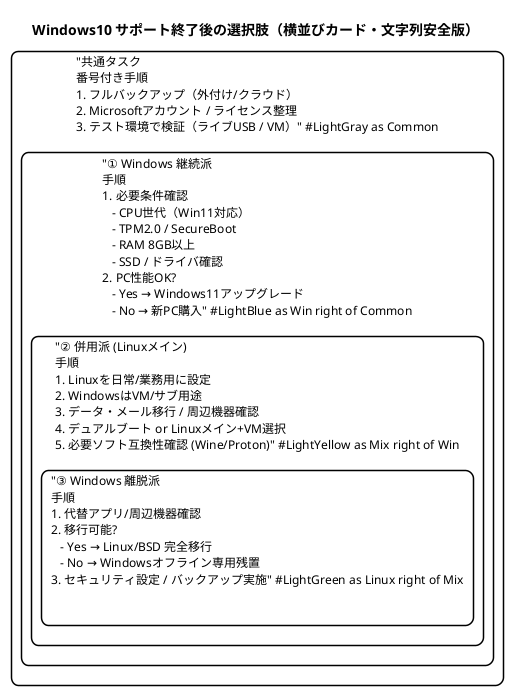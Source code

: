@startuml
title Windows10 サポート終了後の選択肢（横並びカード・文字列安全版）

skinparam rectangle {
  RoundCorner 15
  Padding 15
  BorderColor Black
  FontSize 12
}

' ===== 共通タスク =====
rectangle "共通タスク\n番号付き手順\n1. フルバックアップ（外付け/クラウド）\n2. Microsoftアカウント / ライセンス整理\n3. テスト環境で検証（ライブUSB / VM）" #LightGray as Common

' ===== 横並びの選択肢カード =====
rectangle "① Windows 継続派\n手順\n1. 必要条件確認\n   - CPU世代（Win11対応）\n   - TPM2.0 / SecureBoot\n   - RAM 8GB以上\n   - SSD / ドライバ確認\n2. PC性能OK?\n   - Yes → Windows11アップグレード\n   - No → 新PC購入" #LightBlue as Win right of Common

rectangle "② 併用派 (Linuxメイン)\n手順\n1. Linuxを日常/業務用に設定\n2. WindowsはVM/サブ用途\n3. データ・メール移行 / 周辺機器確認\n4. デュアルブート or Linuxメイン+VM選択\n5. 必要ソフト互換性確認 (Wine/Proton)" #LightYellow as Mix right of Win

rectangle "③ Windows 離脱派\n手順\n1. 代替アプリ/周辺機器確認\n2. 移行可能?\n   - Yes → Linux/BSD 完全移行\n   - No → Windowsオフライン専用残置\n3. セキュリティ設定 / バックアップ実施" #LightGreen as Linux right of Mix

@enduml
